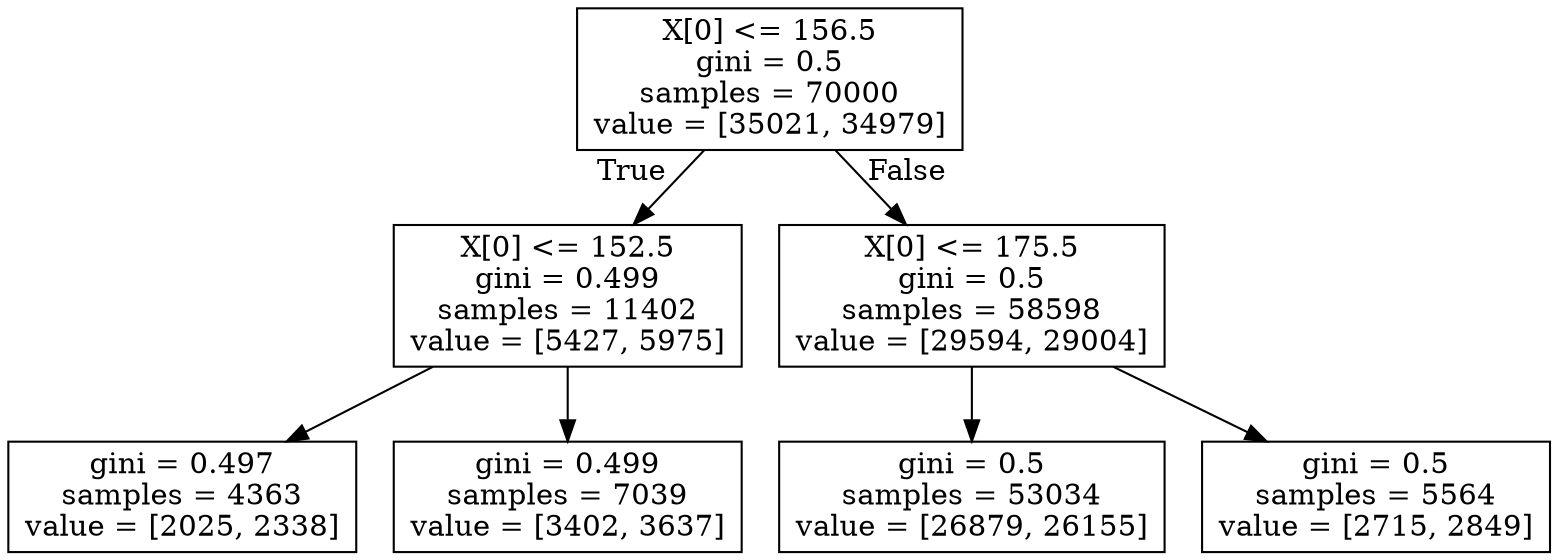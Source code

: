 digraph Tree {
node [shape=box] ;
0 [label="X[0] <= 156.5\ngini = 0.5\nsamples = 70000\nvalue = [35021, 34979]"] ;
1 [label="X[0] <= 152.5\ngini = 0.499\nsamples = 11402\nvalue = [5427, 5975]"] ;
0 -> 1 [labeldistance=2.5, labelangle=45, headlabel="True"] ;
2 [label="gini = 0.497\nsamples = 4363\nvalue = [2025, 2338]"] ;
1 -> 2 ;
3 [label="gini = 0.499\nsamples = 7039\nvalue = [3402, 3637]"] ;
1 -> 3 ;
4 [label="X[0] <= 175.5\ngini = 0.5\nsamples = 58598\nvalue = [29594, 29004]"] ;
0 -> 4 [labeldistance=2.5, labelangle=-45, headlabel="False"] ;
5 [label="gini = 0.5\nsamples = 53034\nvalue = [26879, 26155]"] ;
4 -> 5 ;
6 [label="gini = 0.5\nsamples = 5564\nvalue = [2715, 2849]"] ;
4 -> 6 ;
}